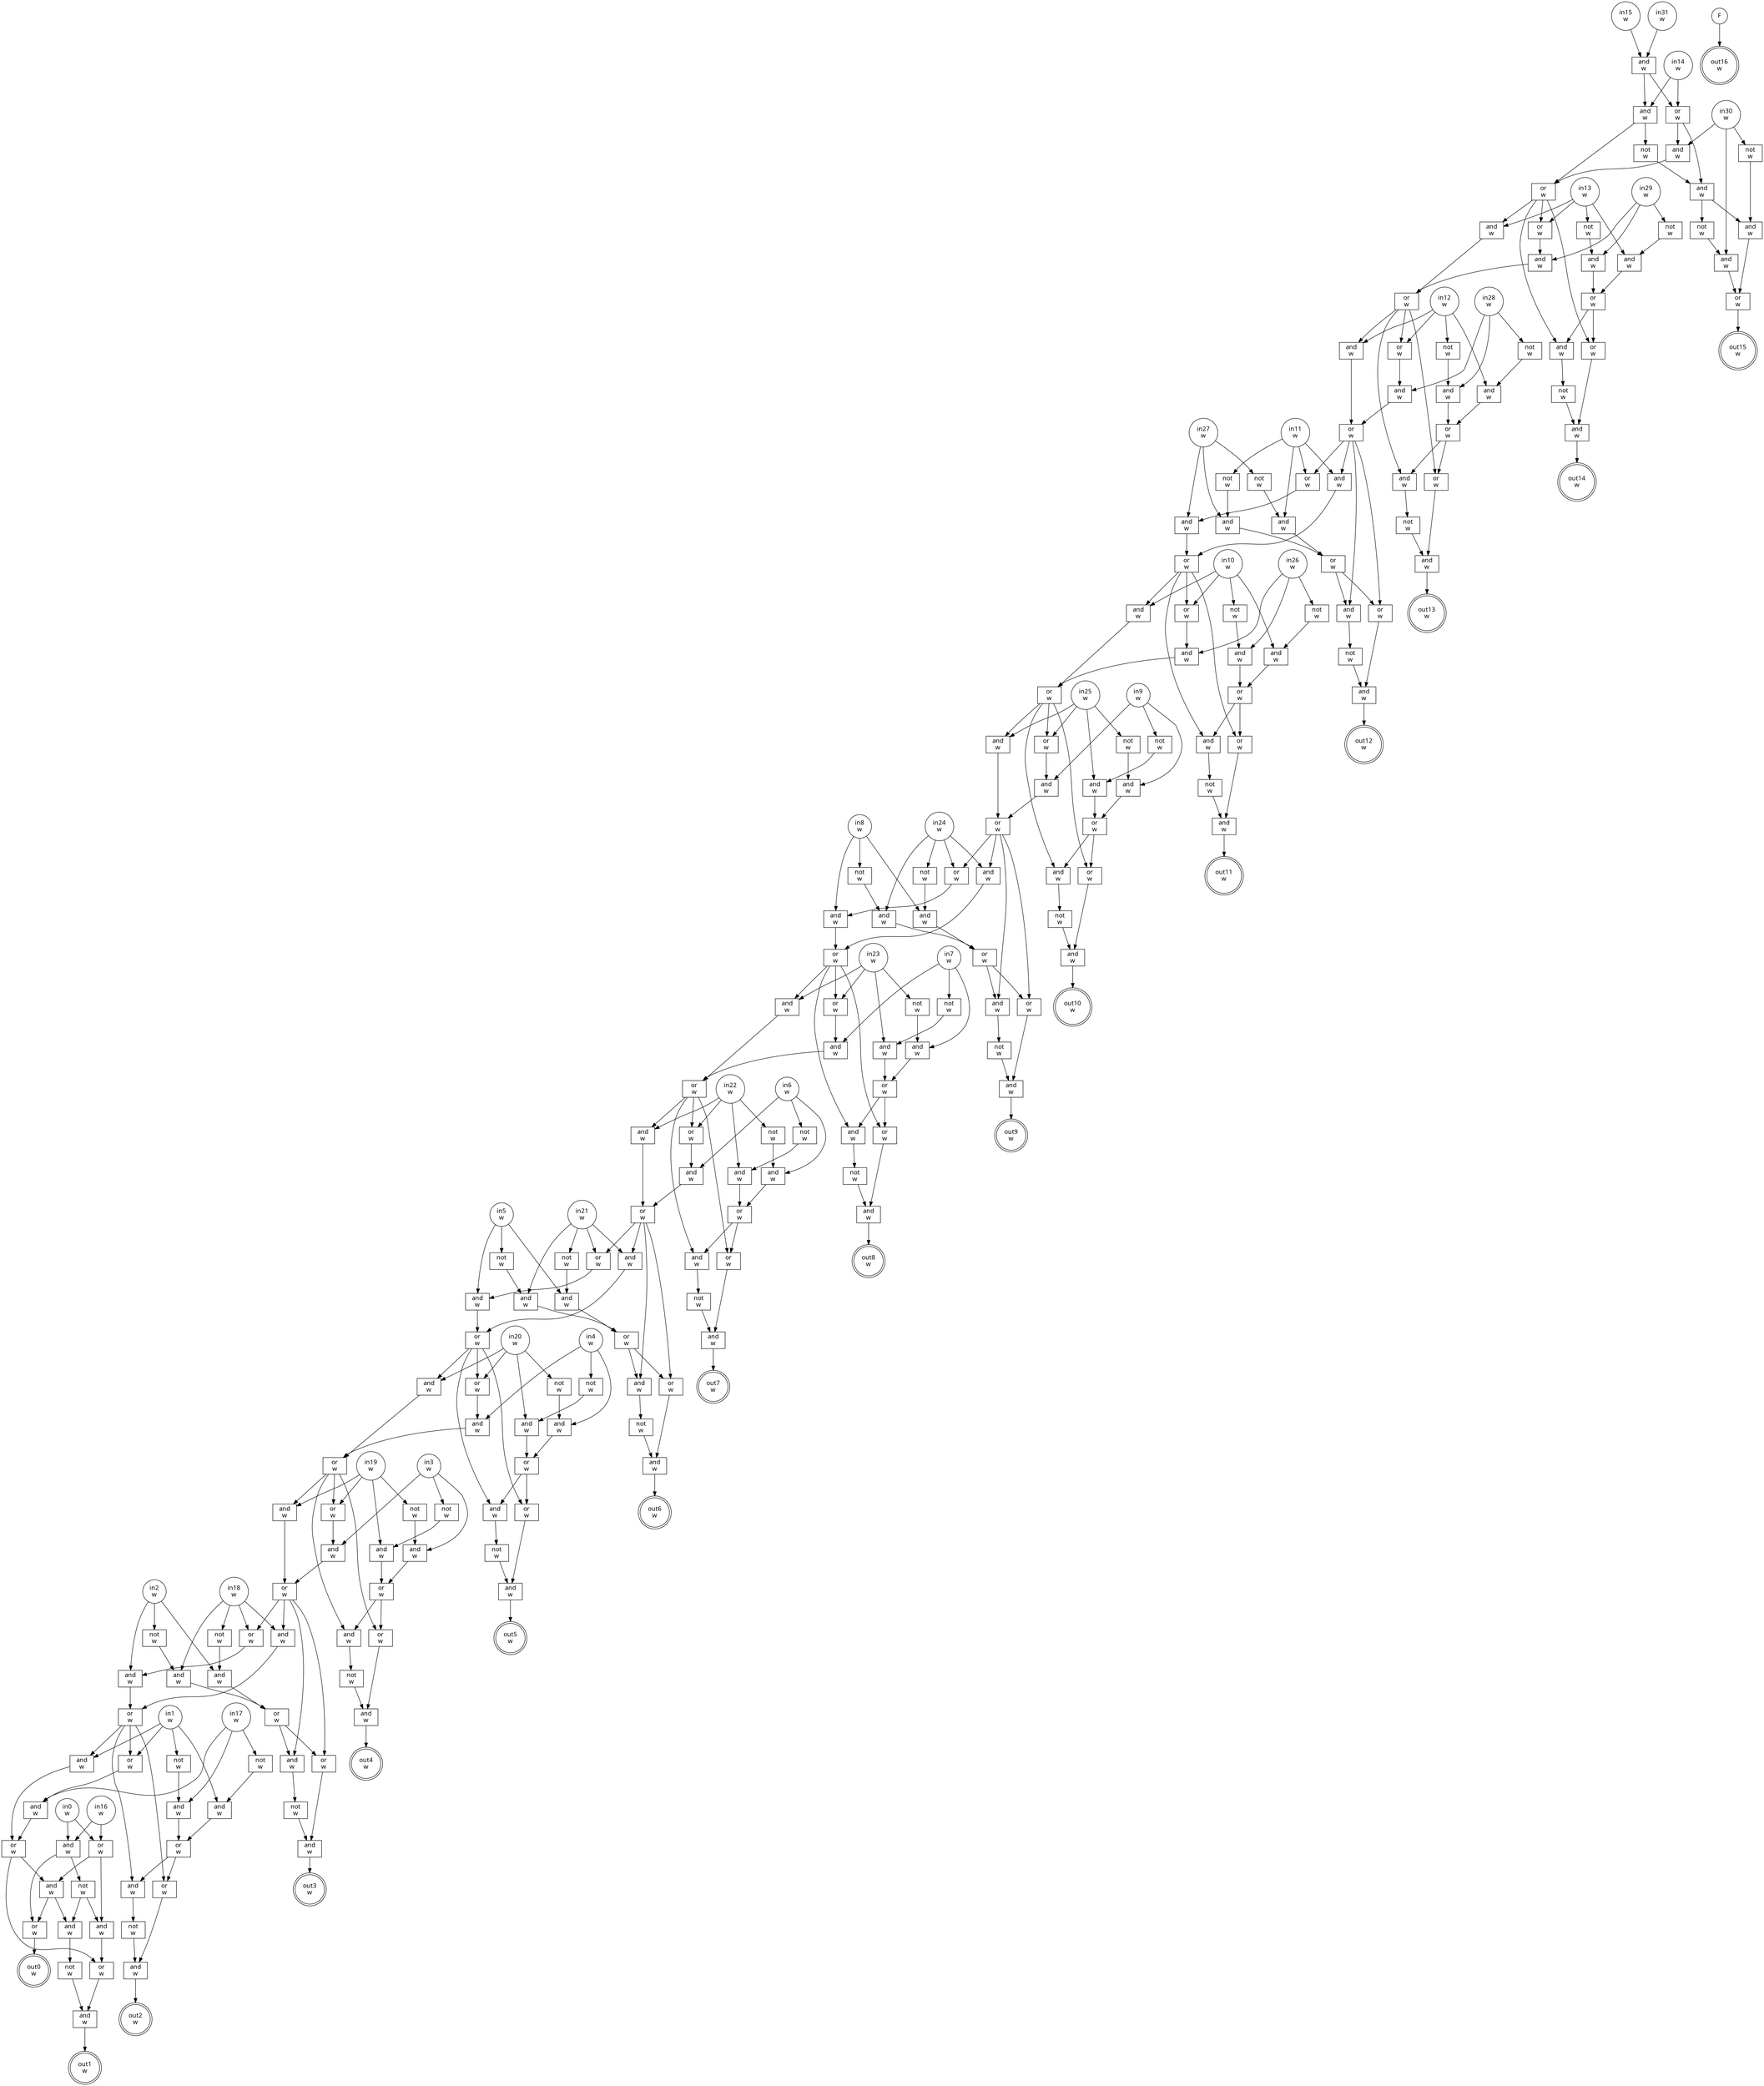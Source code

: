 digraph circuit{
	node [style = filled, fillcolor = white,shape=rect, fontname=geneva]
	g0 [label="in0\nw",shape=circle,fillcolor=white]
	g1 [label="in1\nw",shape=circle,fillcolor=white]
	g2 [label="in2\nw",shape=circle,fillcolor=white]
	g3 [label="in3\nw",shape=circle,fillcolor=white]
	g4 [label="in4\nw",shape=circle,fillcolor=white]
	g5 [label="in5\nw",shape=circle,fillcolor=white]
	g6 [label="in6\nw",shape=circle,fillcolor=white]
	g7 [label="in7\nw",shape=circle,fillcolor=white]
	g8 [label="in8\nw",shape=circle,fillcolor=white]
	g9 [label="in9\nw",shape=circle,fillcolor=white]
	g10 [label="in10\nw",shape=circle,fillcolor=white]
	g11 [label="in11\nw",shape=circle,fillcolor=white]
	g12 [label="in12\nw",shape=circle,fillcolor=white]
	g13 [label="in13\nw",shape=circle,fillcolor=white]
	g14 [label="in14\nw",shape=circle,fillcolor=white]
	g15 [label="in15\nw",shape=circle,fillcolor=white]
	g16 [label="in16\nw",shape=circle,fillcolor=white]
	g17 [label="in17\nw",shape=circle,fillcolor=white]
	g18 [label="in18\nw",shape=circle,fillcolor=white]
	g19 [label="in19\nw",shape=circle,fillcolor=white]
	g20 [label="in20\nw",shape=circle,fillcolor=white]
	g21 [label="in21\nw",shape=circle,fillcolor=white]
	g22 [label="in22\nw",shape=circle,fillcolor=white]
	g23 [label="in23\nw",shape=circle,fillcolor=white]
	g24 [label="in24\nw",shape=circle,fillcolor=white]
	g25 [label="in25\nw",shape=circle,fillcolor=white]
	g26 [label="in26\nw",shape=circle,fillcolor=white]
	g27 [label="in27\nw",shape=circle,fillcolor=white]
	g28 [label="in28\nw",shape=circle,fillcolor=white]
	g29 [label="in29\nw",shape=circle,fillcolor=white]
	g30 [label="in30\nw",shape=circle,fillcolor=white]
	g31 [label="in31\nw",shape=circle,fillcolor=white]
	g32 [label="F",shape=circle,fillcolor=white]
	g33 [label="not\nw",fillcolor=white]
	g34 [label="not\nw",fillcolor=white]
	g35 [label="not\nw",fillcolor=white]
	g36 [label="not\nw",fillcolor=white]
	g37 [label="not\nw",fillcolor=white]
	g38 [label="not\nw",fillcolor=white]
	g39 [label="not\nw",fillcolor=white]
	g40 [label="not\nw",fillcolor=white]
	g41 [label="not\nw",fillcolor=white]
	g42 [label="not\nw",fillcolor=white]
	g43 [label="not\nw",fillcolor=white]
	g44 [label="not\nw",fillcolor=white]
	g45 [label="not\nw",fillcolor=white]
	g46 [label="not\nw",fillcolor=white]
	g47 [label="and\nw",fillcolor=white]
	g48 [label="and\nw",fillcolor=white]
	g49 [label="not\nw",fillcolor=white]
	g50 [label="or\nw",fillcolor=white]
	g51 [label="and\nw",fillcolor=white]
	g52 [label="and\nw",fillcolor=white]
	g53 [label="not\nw",fillcolor=white]
	g54 [label="and\nw",fillcolor=white]
	g55 [label="or\nw",fillcolor=white]
	g56 [label="and\nw",fillcolor=white]
	g57 [label="or\nw",fillcolor=white]
	g58 [label="and\nw",fillcolor=white]
	g59 [label="or\nw",fillcolor=white]
	g60 [label="and\nw",fillcolor=white]
	g61 [label="and\nw",fillcolor=white]
	g62 [label="or\nw",fillcolor=white]
	g63 [label="not\nw",fillcolor=white]
	g64 [label="and\nw",fillcolor=white]
	g65 [label="or\nw",fillcolor=white]
	g66 [label="and\nw",fillcolor=white]
	g67 [label="not\nw",fillcolor=white]
	g68 [label="or\nw",fillcolor=white]
	g69 [label="and\nw",fillcolor=white]
	g70 [label="and\nw",fillcolor=white]
	g71 [label="or\nw",fillcolor=white]
	g72 [label="and\nw",fillcolor=white]
	g73 [label="and\nw",fillcolor=white]
	g74 [label="or\nw",fillcolor=white]
	g75 [label="not\nw",fillcolor=white]
	g76 [label="and\nw",fillcolor=white]
	g77 [label="or\nw",fillcolor=white]
	g78 [label="and\nw",fillcolor=white]
	g79 [label="not\nw",fillcolor=white]
	g80 [label="or\nw",fillcolor=white]
	g81 [label="and\nw",fillcolor=white]
	g82 [label="and\nw",fillcolor=white]
	g83 [label="or\nw",fillcolor=white]
	g84 [label="and\nw",fillcolor=white]
	g85 [label="and\nw",fillcolor=white]
	g86 [label="or\nw",fillcolor=white]
	g87 [label="not\nw",fillcolor=white]
	g88 [label="and\nw",fillcolor=white]
	g89 [label="or\nw",fillcolor=white]
	g90 [label="and\nw",fillcolor=white]
	g91 [label="not\nw",fillcolor=white]
	g92 [label="or\nw",fillcolor=white]
	g93 [label="and\nw",fillcolor=white]
	g94 [label="and\nw",fillcolor=white]
	g95 [label="or\nw",fillcolor=white]
	g96 [label="and\nw",fillcolor=white]
	g97 [label="and\nw",fillcolor=white]
	g98 [label="or\nw",fillcolor=white]
	g99 [label="or\nw",fillcolor=white]
	g100 [label="and\nw",fillcolor=white]
	g101 [label="not\nw",fillcolor=white]
	g102 [label="and\nw",fillcolor=white]
	g103 [label="or\nw",fillcolor=white]
	g104 [label="and\nw",fillcolor=white]
	g105 [label="not\nw",fillcolor=white]
	g106 [label="or\nw",fillcolor=white]
	g107 [label="and\nw",fillcolor=white]
	g108 [label="and\nw",fillcolor=white]
	g109 [label="and\nw",fillcolor=white]
	g110 [label="or\nw",fillcolor=white]
	g111 [label="or\nw",fillcolor=white]
	g112 [label="and\nw",fillcolor=white]
	g113 [label="not\nw",fillcolor=white]
	g114 [label="and\nw",fillcolor=white]
	g115 [label="or\nw",fillcolor=white]
	g116 [label="and\nw",fillcolor=white]
	g117 [label="not\nw",fillcolor=white]
	g118 [label="or\nw",fillcolor=white]
	g119 [label="and\nw",fillcolor=white]
	g120 [label="and\nw",fillcolor=white]
	g121 [label="and\nw",fillcolor=white]
	g122 [label="or\nw",fillcolor=white]
	g123 [label="or\nw",fillcolor=white]
	g124 [label="and\nw",fillcolor=white]
	g125 [label="not\nw",fillcolor=white]
	g126 [label="and\nw",fillcolor=white]
	g127 [label="or\nw",fillcolor=white]
	g128 [label="and\nw",fillcolor=white]
	g129 [label="not\nw",fillcolor=white]
	g130 [label="or\nw",fillcolor=white]
	g131 [label="and\nw",fillcolor=white]
	g132 [label="and\nw",fillcolor=white]
	g133 [label="and\nw",fillcolor=white]
	g134 [label="or\nw",fillcolor=white]
	g135 [label="or\nw",fillcolor=white]
	g136 [label="and\nw",fillcolor=white]
	g137 [label="not\nw",fillcolor=white]
	g138 [label="and\nw",fillcolor=white]
	g139 [label="or\nw",fillcolor=white]
	g140 [label="and\nw",fillcolor=white]
	g141 [label="not\nw",fillcolor=white]
	g142 [label="or\nw",fillcolor=white]
	g143 [label="and\nw",fillcolor=white]
	g144 [label="and\nw",fillcolor=white]
	g145 [label="and\nw",fillcolor=white]
	g146 [label="or\nw",fillcolor=white]
	g147 [label="or\nw",fillcolor=white]
	g148 [label="and\nw",fillcolor=white]
	g149 [label="not\nw",fillcolor=white]
	g150 [label="and\nw",fillcolor=white]
	g151 [label="or\nw",fillcolor=white]
	g152 [label="and\nw",fillcolor=white]
	g153 [label="not\nw",fillcolor=white]
	g154 [label="or\nw",fillcolor=white]
	g155 [label="and\nw",fillcolor=white]
	g156 [label="and\nw",fillcolor=white]
	g157 [label="and\nw",fillcolor=white]
	g158 [label="or\nw",fillcolor=white]
	g159 [label="or\nw",fillcolor=white]
	g160 [label="and\nw",fillcolor=white]
	g161 [label="not\nw",fillcolor=white]
	g162 [label="and\nw",fillcolor=white]
	g163 [label="or\nw",fillcolor=white]
	g164 [label="and\nw",fillcolor=white]
	g165 [label="not\nw",fillcolor=white]
	g166 [label="or\nw",fillcolor=white]
	g167 [label="and\nw",fillcolor=white]
	g168 [label="and\nw",fillcolor=white]
	g169 [label="and\nw",fillcolor=white]
	g170 [label="or\nw",fillcolor=white]
	g171 [label="or\nw",fillcolor=white]
	g172 [label="and\nw",fillcolor=white]
	g173 [label="not\nw",fillcolor=white]
	g174 [label="and\nw",fillcolor=white]
	g175 [label="or\nw",fillcolor=white]
	g176 [label="and\nw",fillcolor=white]
	g177 [label="not\nw",fillcolor=white]
	g178 [label="or\nw",fillcolor=white]
	g179 [label="and\nw",fillcolor=white]
	g180 [label="and\nw",fillcolor=white]
	g181 [label="and\nw",fillcolor=white]
	g182 [label="or\nw",fillcolor=white]
	g183 [label="or\nw",fillcolor=white]
	g184 [label="and\nw",fillcolor=white]
	g185 [label="not\nw",fillcolor=white]
	g186 [label="and\nw",fillcolor=white]
	g187 [label="or\nw",fillcolor=white]
	g188 [label="and\nw",fillcolor=white]
	g189 [label="not\nw",fillcolor=white]
	g190 [label="or\nw",fillcolor=white]
	g191 [label="and\nw",fillcolor=white]
	g192 [label="and\nw",fillcolor=white]
	g193 [label="and\nw",fillcolor=white]
	g194 [label="or\nw",fillcolor=white]
	g195 [label="not\nw",fillcolor=white]
	g196 [label="and\nw",fillcolor=white]
	g197 [label="or\nw",fillcolor=white]
	g198 [label="and\nw",fillcolor=white]
	g199 [label="not\nw",fillcolor=white]
	g200 [label="or\nw",fillcolor=white]
	g201 [label="and\nw",fillcolor=white]
	g202 [label="and\nw",fillcolor=white]
	g203 [label="or\nw",fillcolor=white]
	g204 [label="and\nw",fillcolor=white]
	g205 [label="and\nw",fillcolor=white]
	g206 [label="or\nw",fillcolor=white]
	g207 [label="not\nw",fillcolor=white]
	g208 [label="and\nw",fillcolor=white]
	g209 [label="or\nw",fillcolor=white]
	g210 [label="and\nw",fillcolor=white]
	g211 [label="not\nw",fillcolor=white]
	g212 [label="or\nw",fillcolor=white]
	g213 [label="and\nw",fillcolor=white]
	g214 [label="and\nw",fillcolor=white]
	g215 [label="not\nw",fillcolor=white]
	g216 [label="or\nw",fillcolor=white]
	g217 [label="and\nw",fillcolor=white]
	g218 [label="or\nw",fillcolor=white]
	g219 [label="and\nw",fillcolor=white]
	g220 [label="and\nw",fillcolor=white]
	g221 [label="not\nw",fillcolor=white]
	g222 [label="and\nw",fillcolor=white]
	g223 [label="or\nw",fillcolor=white]
	g224 [label="out0\nw",shape=doublecircle,fillcolor=white]
	g225 [label="out1\nw",shape=doublecircle,fillcolor=white]
	g226 [label="out2\nw",shape=doublecircle,fillcolor=white]
	g227 [label="out3\nw",shape=doublecircle,fillcolor=white]
	g228 [label="out4\nw",shape=doublecircle,fillcolor=white]
	g229 [label="out5\nw",shape=doublecircle,fillcolor=white]
	g230 [label="out6\nw",shape=doublecircle,fillcolor=white]
	g231 [label="out7\nw",shape=doublecircle,fillcolor=white]
	g232 [label="out8\nw",shape=doublecircle,fillcolor=white]
	g233 [label="out9\nw",shape=doublecircle,fillcolor=white]
	g234 [label="out10\nw",shape=doublecircle,fillcolor=white]
	g235 [label="out11\nw",shape=doublecircle,fillcolor=white]
	g236 [label="out12\nw",shape=doublecircle,fillcolor=white]
	g237 [label="out13\nw",shape=doublecircle,fillcolor=white]
	g238 [label="out14\nw",shape=doublecircle,fillcolor=white]
	g239 [label="out15\nw",shape=doublecircle,fillcolor=white]
	g240 [label="out16\nw",shape=doublecircle,fillcolor=white]
	edge [fontname=Geneva,fontcolor=forestgreen]
	g0->g214
	g0->g216
	g1->g202
	g1->g203
	g1->g205
	g1->g207
	g2->g192
	g2->g193
	g2->g195
	g3->g180
	g3->g181
	g3->g185
	g4->g168
	g4->g169
	g4->g173
	g5->g156
	g5->g157
	g5->g161
	g6->g144
	g6->g145
	g6->g149
	g7->g132
	g7->g133
	g7->g137
	g8->g120
	g8->g121
	g8->g125
	g9->g108
	g9->g109
	g9->g113
	g10->g94
	g10->g95
	g10->g97
	g10->g101
	g11->g82
	g11->g83
	g11->g85
	g11->g87
	g12->g70
	g12->g71
	g12->g73
	g12->g75
	g13->g58
	g13->g59
	g13->g61
	g13->g63
	g14->g48
	g14->g50
	g15->g47
	g16->g214
	g16->g216
	g17->g46
	g17->g204
	g17->g208
	g18->g45
	g18->g183
	g18->g184
	g18->g196
	g19->g44
	g19->g171
	g19->g172
	g19->g186
	g20->g43
	g20->g159
	g20->g160
	g20->g174
	g21->g42
	g21->g147
	g21->g148
	g21->g162
	g22->g41
	g22->g135
	g22->g136
	g22->g150
	g23->g40
	g23->g123
	g23->g124
	g23->g138
	g24->g39
	g24->g111
	g24->g112
	g24->g126
	g25->g38
	g25->g99
	g25->g100
	g25->g114
	g26->g37
	g26->g96
	g26->g102
	g27->g36
	g27->g84
	g27->g88
	g28->g35
	g28->g72
	g28->g76
	g29->g34
	g29->g60
	g29->g64
	g30->g33
	g30->g54
	g30->g56
	g31->g47
	g32->g240
	g33->g52
	g34->g58
	g35->g70
	g36->g82
	g37->g94
	g38->g108
	g39->g120
	g40->g132
	g41->g144
	g42->g156
	g43->g168
	g44->g180
	g45->g192
	g46->g202
	g47->g48
	g47->g50
	g48->g49
	g48->g57
	g49->g51
	g50->g51
	g50->g56
	g51->g52
	g51->g53
	g52->g55
	g53->g54
	g54->g55
	g55->g239
	g56->g57
	g57->g59
	g57->g61
	g57->g66
	g57->g68
	g58->g65
	g59->g60
	g60->g62
	g61->g62
	g62->g71
	g62->g73
	g62->g78
	g62->g80
	g63->g64
	g64->g65
	g65->g66
	g65->g68
	g66->g67
	g67->g69
	g68->g69
	g69->g238
	g70->g77
	g71->g72
	g72->g74
	g73->g74
	g74->g83
	g74->g85
	g74->g90
	g74->g92
	g75->g76
	g76->g77
	g77->g78
	g77->g80
	g78->g79
	g79->g81
	g80->g81
	g81->g237
	g82->g89
	g83->g84
	g84->g86
	g85->g86
	g86->g95
	g86->g97
	g86->g104
	g86->g106
	g87->g88
	g88->g89
	g89->g90
	g89->g92
	g90->g91
	g91->g93
	g92->g93
	g93->g236
	g94->g103
	g95->g96
	g96->g98
	g97->g98
	g98->g99
	g98->g100
	g98->g116
	g98->g118
	g99->g109
	g100->g110
	g101->g102
	g102->g103
	g103->g104
	g103->g106
	g104->g105
	g105->g107
	g106->g107
	g107->g235
	g108->g115
	g109->g110
	g110->g111
	g110->g112
	g110->g128
	g110->g130
	g111->g121
	g112->g122
	g113->g114
	g114->g115
	g115->g116
	g115->g118
	g116->g117
	g117->g119
	g118->g119
	g119->g234
	g120->g127
	g121->g122
	g122->g123
	g122->g124
	g122->g140
	g122->g142
	g123->g133
	g124->g134
	g125->g126
	g126->g127
	g127->g128
	g127->g130
	g128->g129
	g129->g131
	g130->g131
	g131->g233
	g132->g139
	g133->g134
	g134->g135
	g134->g136
	g134->g152
	g134->g154
	g135->g145
	g136->g146
	g137->g138
	g138->g139
	g139->g140
	g139->g142
	g140->g141
	g141->g143
	g142->g143
	g143->g232
	g144->g151
	g145->g146
	g146->g147
	g146->g148
	g146->g164
	g146->g166
	g147->g157
	g148->g158
	g149->g150
	g150->g151
	g151->g152
	g151->g154
	g152->g153
	g153->g155
	g154->g155
	g155->g231
	g156->g163
	g157->g158
	g158->g159
	g158->g160
	g158->g176
	g158->g178
	g159->g169
	g160->g170
	g161->g162
	g162->g163
	g163->g164
	g163->g166
	g164->g165
	g165->g167
	g166->g167
	g167->g230
	g168->g175
	g169->g170
	g170->g171
	g170->g172
	g170->g188
	g170->g190
	g171->g181
	g172->g182
	g173->g174
	g174->g175
	g175->g176
	g175->g178
	g176->g177
	g177->g179
	g178->g179
	g179->g229
	g180->g187
	g181->g182
	g182->g183
	g182->g184
	g182->g198
	g182->g200
	g183->g193
	g184->g194
	g185->g186
	g186->g187
	g187->g188
	g187->g190
	g188->g189
	g189->g191
	g190->g191
	g191->g228
	g192->g197
	g193->g194
	g194->g203
	g194->g205
	g194->g210
	g194->g212
	g195->g196
	g196->g197
	g197->g198
	g197->g200
	g198->g199
	g199->g201
	g200->g201
	g201->g227
	g202->g209
	g203->g204
	g204->g206
	g205->g206
	g206->g218
	g206->g219
	g207->g208
	g208->g209
	g209->g210
	g209->g212
	g210->g211
	g211->g213
	g212->g213
	g213->g226
	g214->g215
	g214->g223
	g215->g217
	g215->g220
	g216->g217
	g216->g219
	g217->g218
	g218->g222
	g219->g220
	g219->g223
	g220->g221
	g221->g222
	g222->g225
	g223->g224
}